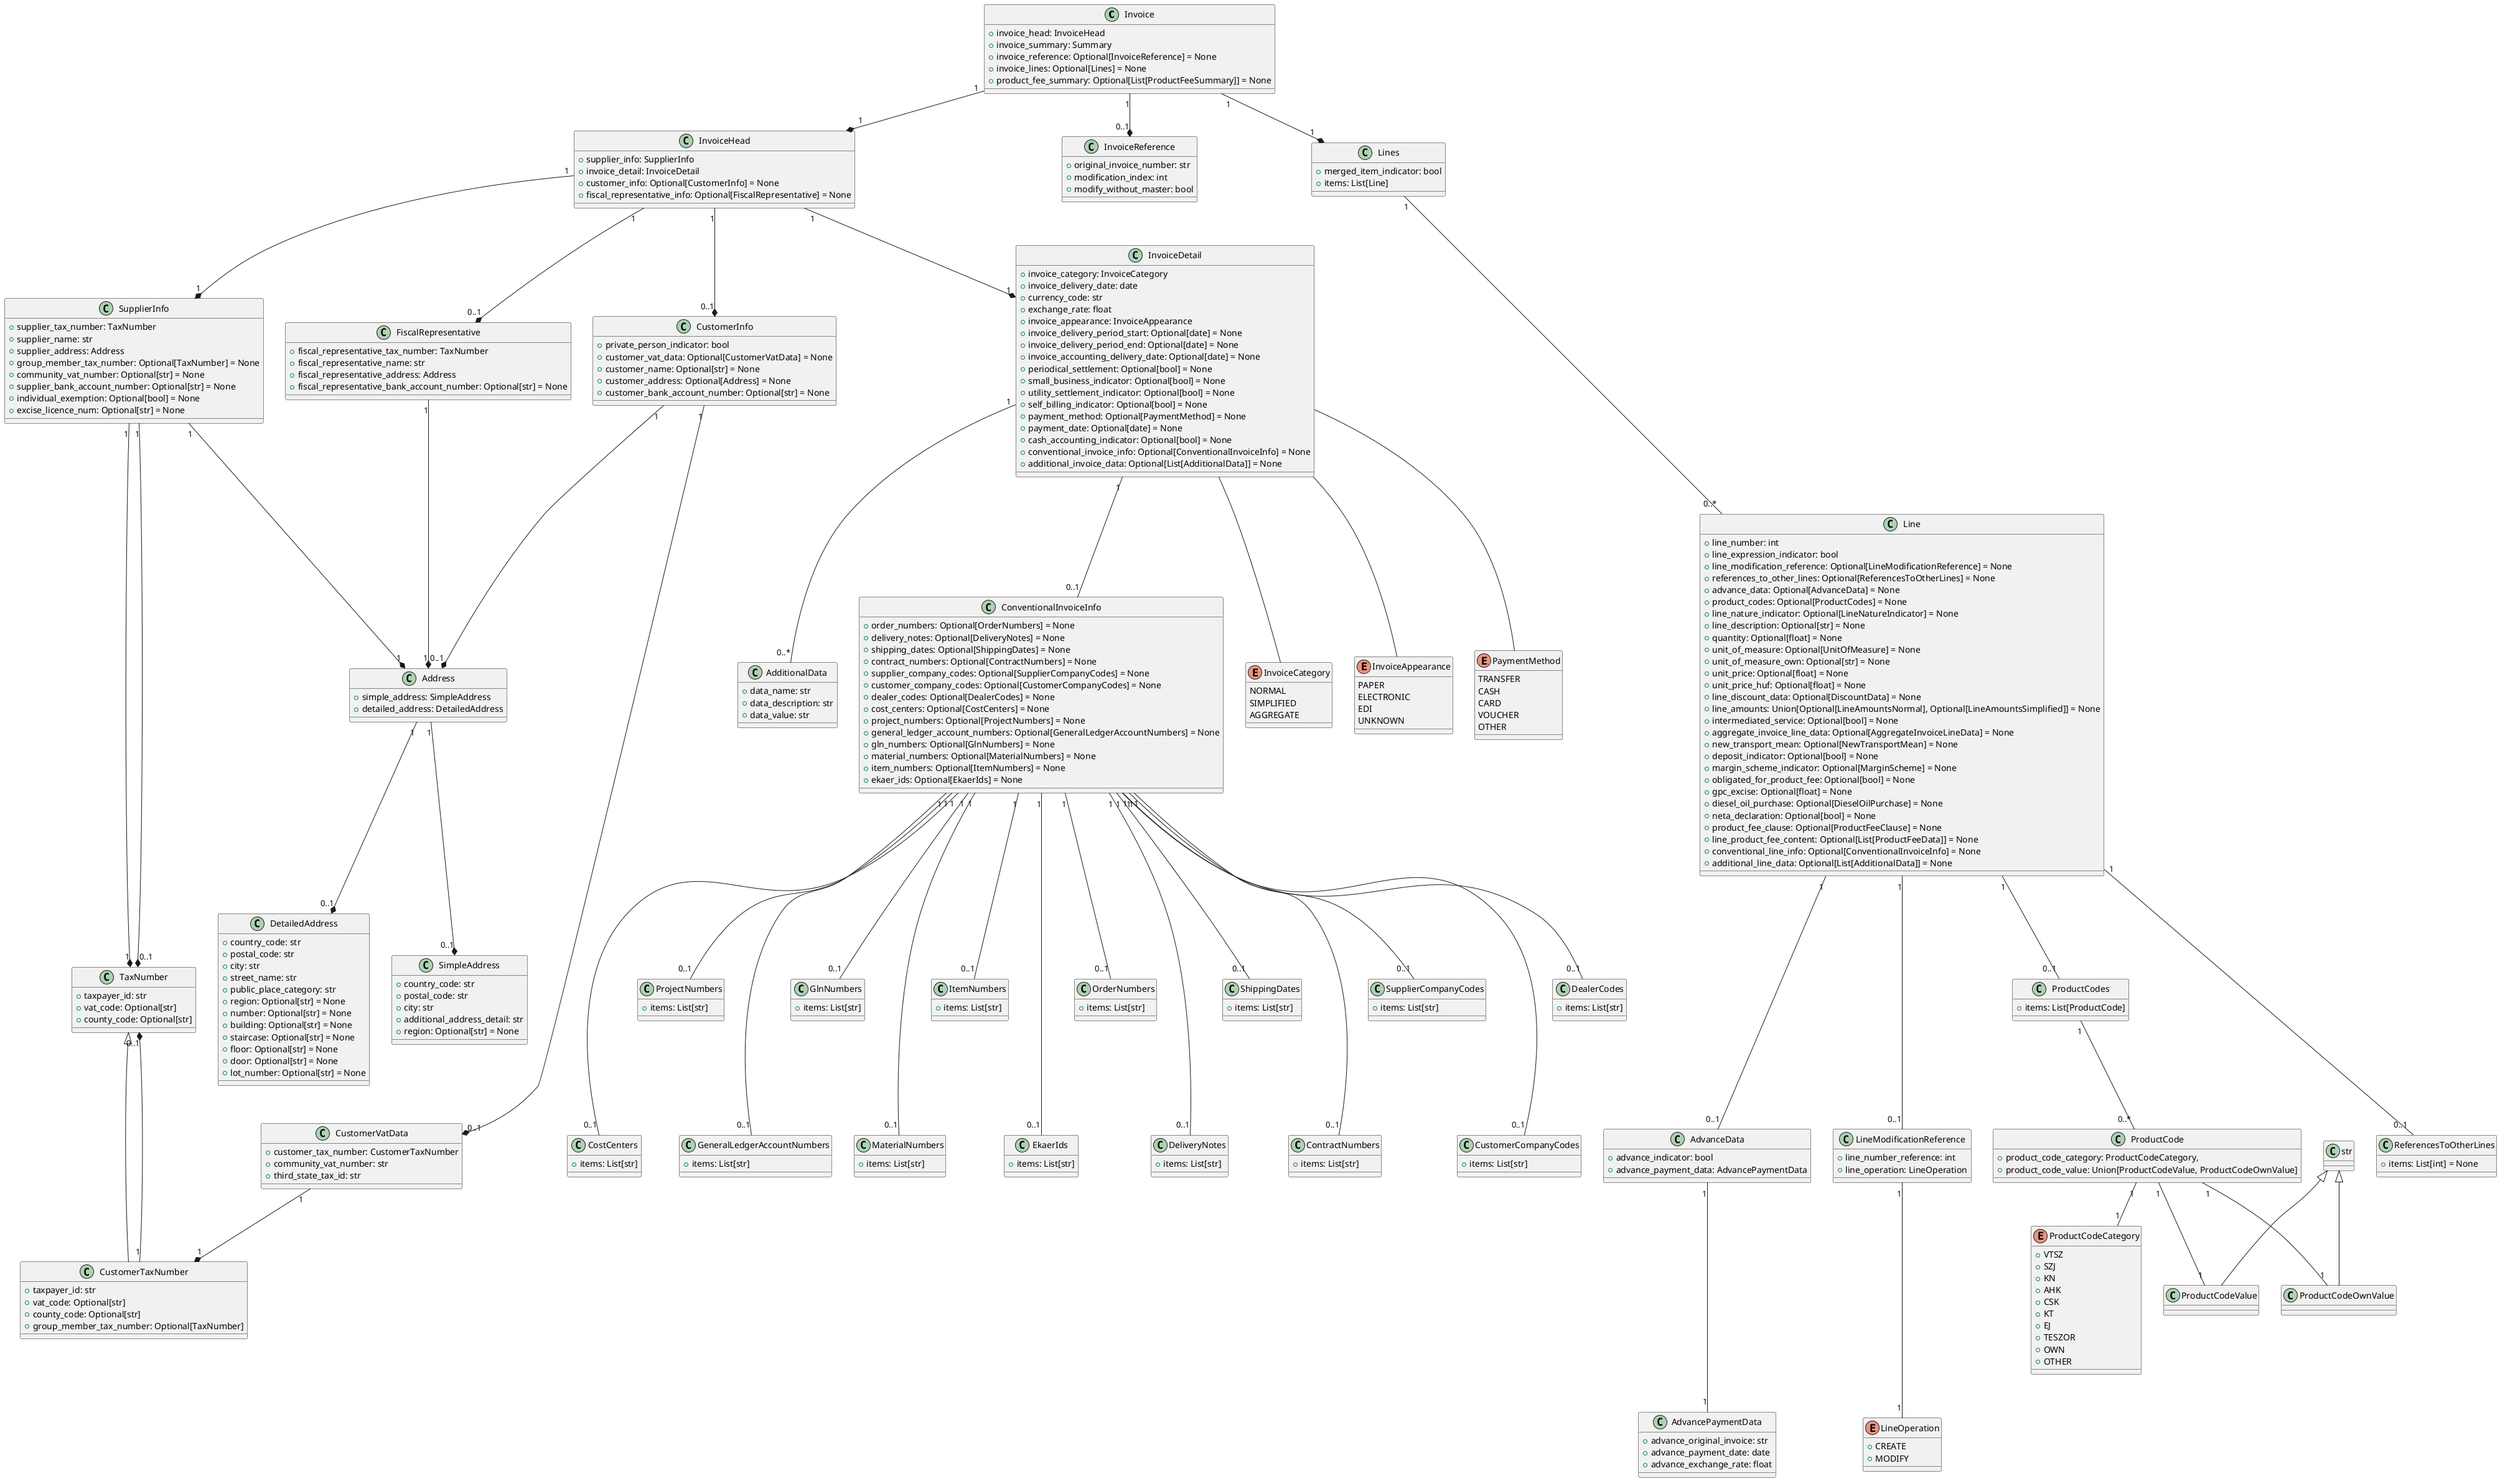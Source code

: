 @startuml
class Invoice {
+ invoice_head: InvoiceHead
+ invoice_summary: Summary
+ invoice_reference: Optional[InvoiceReference] = None
+ invoice_lines: Optional[Lines] = None
+ product_fee_summary: Optional[List[ProductFeeSummary]] = None
}

class InvoiceHead {
+ supplier_info: SupplierInfo
+ invoice_detail: InvoiceDetail
+ customer_info: Optional[CustomerInfo] = None
+ fiscal_representative_info: Optional[FiscalRepresentative] = None
}

class InvoiceReference {
+ original_invoice_number: str
+ modification_index: int
+ modify_without_master: bool
}

class SupplierInfo {
+ supplier_tax_number: TaxNumber
+ supplier_name: str
+ supplier_address: Address
+ group_member_tax_number: Optional[TaxNumber] = None
+ community_vat_number: Optional[str] = None
+ supplier_bank_account_number: Optional[str] = None
+ individual_exemption: Optional[bool] = None
+ excise_licence_num: Optional[str] = None
}

class CustomerInfo {
+ private_person_indicator: bool
+ customer_vat_data: Optional[CustomerVatData] = None
+ customer_name: Optional[str] = None
+ customer_address: Optional[Address] = None
+ customer_bank_account_number: Optional[str] = None
}

class FiscalRepresentative {
+ fiscal_representative_tax_number: TaxNumber
+ fiscal_representative_name: str
+ fiscal_representative_address: Address
+ fiscal_representative_bank_account_number: Optional[str] = None
}

class InvoiceDetail {
+ invoice_category: InvoiceCategory
+ invoice_delivery_date: date
+ currency_code: str
+ exchange_rate: float
+ invoice_appearance: InvoiceAppearance
+ invoice_delivery_period_start: Optional[date] = None
+ invoice_delivery_period_end: Optional[date] = None
+ invoice_accounting_delivery_date: Optional[date] = None
+ periodical_settlement: Optional[bool] = None
+ small_business_indicator: Optional[bool] = None
+ utility_settlement_indicator: Optional[bool] = None
+ self_billing_indicator: Optional[bool] = None
+ payment_method: Optional[PaymentMethod] = None
+ payment_date: Optional[date] = None
+ cash_accounting_indicator: Optional[bool] = None
+ conventional_invoice_info: Optional[ConventionalInvoiceInfo] = None
+ additional_invoice_data: Optional[List[AdditionalData]] = None
}

class CustomerVatData {
+ customer_tax_number: CustomerTaxNumber
+ community_vat_number: str
+ third_state_tax_id: str
}

class CustomerTaxNumber extends TaxNumber {
+ taxpayer_id: str
+ vat_code: Optional[str]
+ county_code: Optional[str]
+ group_member_tax_number: Optional[TaxNumber]
}

class TaxNumber {
+ taxpayer_id: str
+ vat_code: Optional[str]
+ county_code: Optional[str]
}

class Address {
+ simple_address: SimpleAddress
+ detailed_address: DetailedAddress
}

class SimpleAddress {
+ country_code: str
+ postal_code: str
+ city: str
+ additional_address_detail: str
+ region: Optional[str] = None
}

class DetailedAddress {
+ country_code: str
+ postal_code: str
+ city: str
+ street_name: str
+ public_place_category: str
+ region: Optional[str] = None
+ number: Optional[str] = None
+ building: Optional[str] = None
+ staircase: Optional[str] = None
+ floor: Optional[str] = None
+ door: Optional[str] = None
+ lot_number: Optional[str] = None
}

enum InvoiceCategory {
NORMAL
SIMPLIFIED
AGGREGATE
}

enum InvoiceAppearance {
PAPER
ELECTRONIC
EDI
UNKNOWN
}

enum PaymentMethod {
TRANSFER
CASH
CARD
VOUCHER
OTHER
}

class AdditionalData {
+ data_name: str
+ data_description: str
+ data_value: str
}

class ConventionalInvoiceInfo {
+ order_numbers: Optional[OrderNumbers] = None
+ delivery_notes: Optional[DeliveryNotes] = None
+ shipping_dates: Optional[ShippingDates] = None
+ contract_numbers: Optional[ContractNumbers] = None
+ supplier_company_codes: Optional[SupplierCompanyCodes] = None
+ customer_company_codes: Optional[CustomerCompanyCodes] = None
+ dealer_codes: Optional[DealerCodes] = None
+ cost_centers: Optional[CostCenters] = None
+ project_numbers: Optional[ProjectNumbers] = None
+ general_ledger_account_numbers: Optional[GeneralLedgerAccountNumbers] = None
+ gln_numbers: Optional[GlnNumbers] = None
+ material_numbers: Optional[MaterialNumbers] = None
+ item_numbers: Optional[ItemNumbers] = None
+ ekaer_ids: Optional[EkaerIds] = None
}

class OrderNumbers {
+items: List[str]
}

class DeliveryNotes {
+items: List[str]
}

class ShippingDates {
+items: List[str]
}

class ContractNumbers {
+items: List[str]
}

class SupplierCompanyCodes {
+items: List[str]
}

class CustomerCompanyCodes {
+items: List[str]
}

class DealerCodes {
+items: List[str]
}

class CostCenters {
+items: List[str]
}

class ProjectNumbers {
+items: List[str]
}

class GeneralLedgerAccountNumbers {
+items: List[str]
}

class GlnNumbers {
+items: List[str]
}

class MaterialNumbers {
+items: List[str]
}

class ItemNumbers {
+items: List[str]
}

class EkaerIds {
+items: List[str]
}

class Lines {
+ merged_item_indicator: bool
+ items: List[Line]
}

class Line {
+ line_number: int
+ line_expression_indicator: bool
+ line_modification_reference: Optional[LineModificationReference] = None
+ references_to_other_lines: Optional[ReferencesToOtherLines] = None
+ advance_data: Optional[AdvanceData] = None
+ product_codes: Optional[ProductCodes] = None
+ line_nature_indicator: Optional[LineNatureIndicator] = None
+ line_description: Optional[str] = None
+ quantity: Optional[float] = None
+ unit_of_measure: Optional[UnitOfMeasure] = None
+ unit_of_measure_own: Optional[str] = None
+ unit_price: Optional[float] = None
+ unit_price_huf: Optional[float] = None
+ line_discount_data: Optional[DiscountData] = None
+ line_amounts: Union[Optional[LineAmountsNormal], Optional[LineAmountsSimplified]] = None
+ intermediated_service: Optional[bool] = None
+ aggregate_invoice_line_data: Optional[AggregateInvoiceLineData] = None
+ new_transport_mean: Optional[NewTransportMean] = None
+ deposit_indicator: Optional[bool] = None
+ margin_scheme_indicator: Optional[MarginScheme] = None
+ obligated_for_product_fee: Optional[bool] = None
+ gpc_excise: Optional[float] = None
+ diesel_oil_purchase: Optional[DieselOilPurchase] = None
+ neta_declaration: Optional[bool] = None
+ product_fee_clause: Optional[ProductFeeClause] = None
+ line_product_fee_content: Optional[List[ProductFeeData]] = None
+ conventional_line_info: Optional[ConventionalInvoiceInfo] = None
+ additional_line_data: Optional[List[AdditionalData]] = None
}

class LineModificationReference {
+ line_number_reference: int
+ line_operation: LineOperation
}

enum LineOperation{
+ CREATE
+ MODIFY
}

class ReferencesToOtherLines {
+ items: List[int] = None
}

class AdvanceData {
+ advance_indicator: bool
+ advance_payment_data: AdvancePaymentData
}

class AdvancePaymentData {
+ advance_original_invoice: str
+ advance_payment_date: date
+ advance_exchange_rate: float
}

class ProductCodes {
+ items: List[ProductCode]
}

class ProductCode {
+ product_code_category: ProductCodeCategory,
+ product_code_value: Union[ProductCodeValue, ProductCodeOwnValue]
}

class ProductCodeValue extends str

class ProductCodeOwnValue extends str

enum ProductCodeCategory {
+ VTSZ
+ SZJ
+ KN
+ AHK
+ CSK
+ KT
+ EJ
+ TESZOR
+ OWN
+ OTHER
}

Invoice "1" --* "0..1" InvoiceReference
Invoice "1" --* "1" InvoiceHead
Invoice "1" --* "1" Lines
InvoiceHead "1" --* "1" SupplierInfo
InvoiceHead "1" --* "0..1" CustomerInfo
InvoiceHead "1" --* "0..1" FiscalRepresentative
InvoiceHead "1" --* "1" InvoiceDetail
CustomerInfo "1" ----* "0..1" CustomerVatData
CustomerVatData "1" --* "1" CustomerTaxNumber
CustomerTaxNumber "1" ---* "0..1" TaxNumber
SupplierInfo "1" ---* "1" TaxNumber
SupplierInfo "1" ---* "0..1" TaxNumber
SupplierInfo "1" --* "1" Address
CustomerInfo "1" --* "0..1" Address
FiscalRepresentative "1" --* "1" Address
Address "1" --* "0..1" SimpleAddress
Address "1" --* "0..1" DetailedAddress
InvoiceDetail -- InvoiceCategory
InvoiceDetail -- InvoiceAppearance
InvoiceDetail -- PaymentMethod
InvoiceDetail "1" -- "0..*" AdditionalData
InvoiceDetail "1" -- "0..1" ConventionalInvoiceInfo
ConventionalInvoiceInfo "1" -- "0..1" OrderNumbers
ConventionalInvoiceInfo "1" --- "0..1" DeliveryNotes
ConventionalInvoiceInfo "1" -- "0..1" ShippingDates
ConventionalInvoiceInfo "1" --- "0..1" ContractNumbers
ConventionalInvoiceInfo "1" -- "0..1" SupplierCompanyCodes
ConventionalInvoiceInfo "1" --- "0..1" CustomerCompanyCodes
ConventionalInvoiceInfo "1" -- "0..1" DealerCodes
ConventionalInvoiceInfo "1" --- "0..1" CostCenters
ConventionalInvoiceInfo "1" -- "0..1" ProjectNumbers
ConventionalInvoiceInfo "1" --- "0..1" GeneralLedgerAccountNumbers
ConventionalInvoiceInfo "1" -- "0..1" GlnNumbers
ConventionalInvoiceInfo "1" --- "0..1" MaterialNumbers
ConventionalInvoiceInfo "1" -- "0..1" ItemNumbers
ConventionalInvoiceInfo "1" --- "0..1" EkaerIds
Lines "1" --- "0..*" Line
Line "1" --- "0..1" LineModificationReference
LineModificationReference "1" --- "1" LineOperation
Line "1" --- "0..1" ReferencesToOtherLines
Line "1" --- "0..1" AdvanceData
AdvanceData "1" --- "1" AdvancePaymentData
Line "1" -- "0..1" ProductCodes
ProductCodes "1" -- "0..*" ProductCode
ProductCode "1" -- "1" ProductCodeCategory
ProductCode "1" -- "1" ProductCodeValue
ProductCode "1" -- "1" ProductCodeOwnValue
@enduml